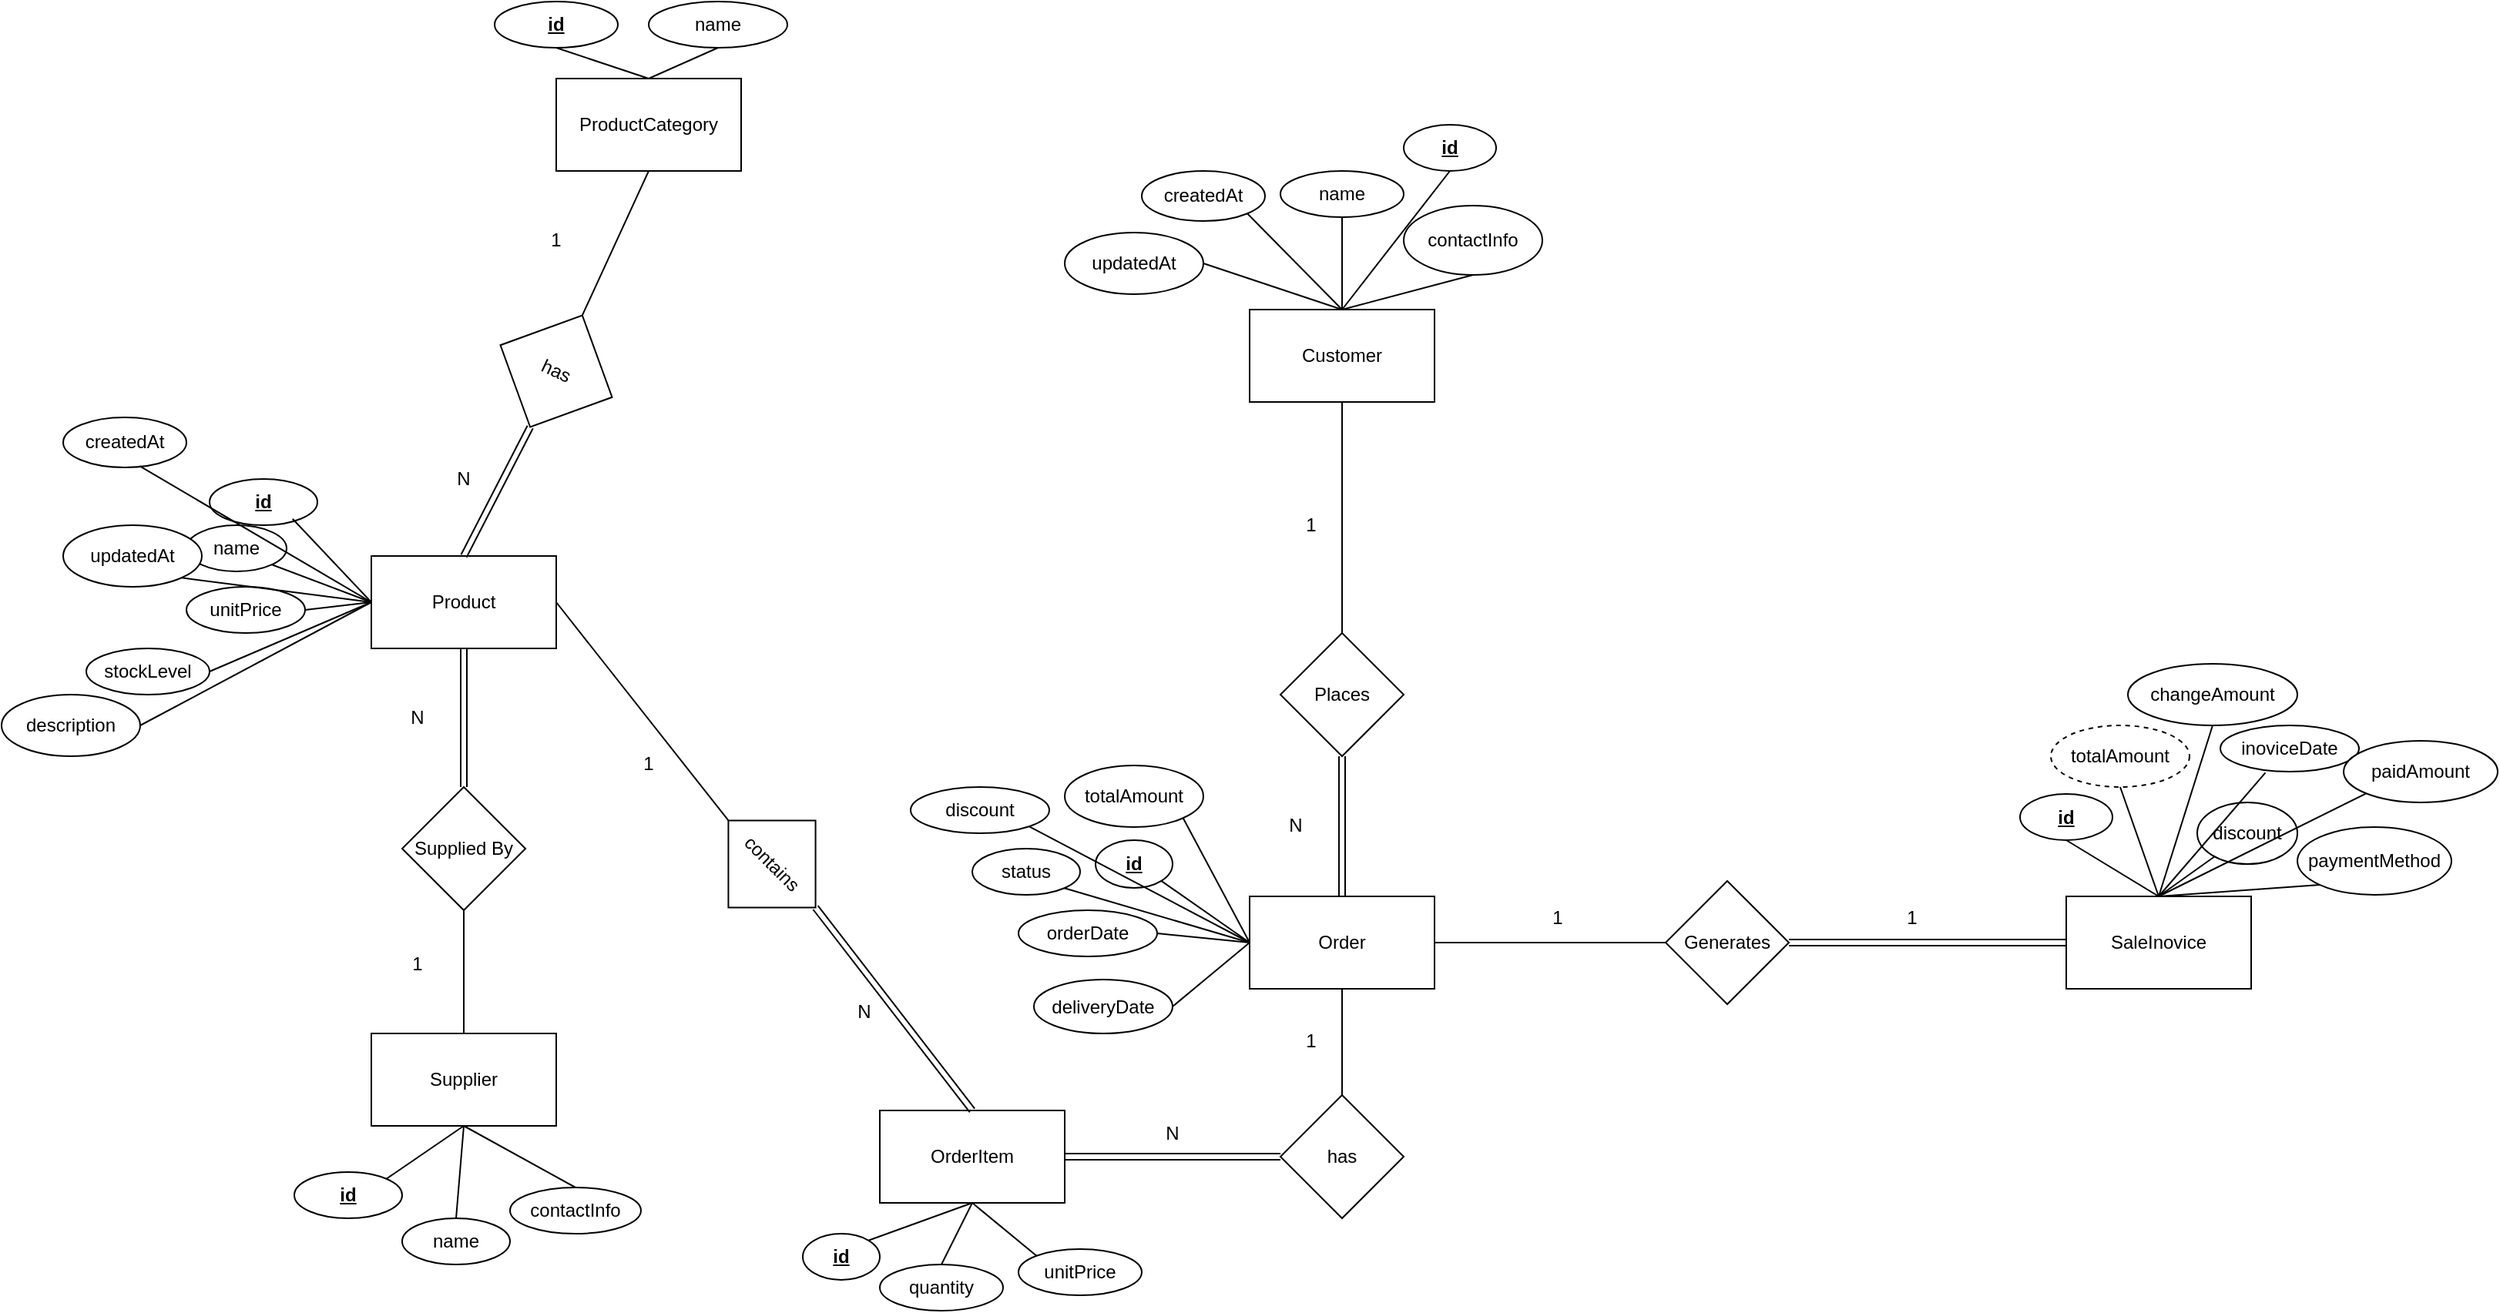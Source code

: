 <mxfile>
    <diagram id="i5YA57JeWS-5jJCg8eKy" name="Page-1">
        <mxGraphModel dx="1327" dy="877" grid="1" gridSize="10" guides="1" tooltips="1" connect="1" arrows="1" fold="1" page="1" pageScale="1" pageWidth="850" pageHeight="1100" math="0" shadow="0">
            <root>
                <mxCell id="0"/>
                <mxCell id="1" parent="0"/>
                <mxCell id="2" value="ProductCategory" style="rounded=0;whiteSpace=wrap;html=1;" vertex="1" parent="1">
                    <mxGeometry x="360" y="200" width="120" height="60" as="geometry"/>
                </mxCell>
                <mxCell id="3" value="Product" style="rounded=0;whiteSpace=wrap;html=1;" vertex="1" parent="1">
                    <mxGeometry x="240" y="510" width="120" height="60" as="geometry"/>
                </mxCell>
                <mxCell id="4" value="Supplier" style="rounded=0;whiteSpace=wrap;html=1;" vertex="1" parent="1">
                    <mxGeometry x="240" y="820" width="120" height="60" as="geometry"/>
                </mxCell>
                <mxCell id="5" value="Order" style="rounded=0;whiteSpace=wrap;html=1;" vertex="1" parent="1">
                    <mxGeometry x="810" y="731" width="120" height="60" as="geometry"/>
                </mxCell>
                <mxCell id="6" value="Customer" style="rounded=0;whiteSpace=wrap;html=1;" vertex="1" parent="1">
                    <mxGeometry x="810" y="350" width="120" height="60" as="geometry"/>
                </mxCell>
                <mxCell id="7" value="SaleInovice" style="rounded=0;whiteSpace=wrap;html=1;" vertex="1" parent="1">
                    <mxGeometry x="1340" y="731" width="120" height="60" as="geometry"/>
                </mxCell>
                <mxCell id="8" value="OrderItem" style="rounded=0;whiteSpace=wrap;html=1;" vertex="1" parent="1">
                    <mxGeometry x="570" y="870" width="120" height="60" as="geometry"/>
                </mxCell>
                <mxCell id="9" value="&lt;u&gt;&lt;b&gt;id&lt;/b&gt;&lt;/u&gt;" style="ellipse;whiteSpace=wrap;html=1;" vertex="1" parent="1">
                    <mxGeometry x="320" y="150" width="80" height="30" as="geometry"/>
                </mxCell>
                <mxCell id="10" value="name" style="ellipse;whiteSpace=wrap;html=1;" vertex="1" parent="1">
                    <mxGeometry x="420" y="150" width="90" height="30" as="geometry"/>
                </mxCell>
                <mxCell id="11" value="" style="endArrow=none;html=1;entryX=0.5;entryY=1;entryDx=0;entryDy=0;exitX=0.5;exitY=0;exitDx=0;exitDy=0;" edge="1" parent="1" source="2" target="9">
                    <mxGeometry width="50" height="50" relative="1" as="geometry">
                        <mxPoint x="230" y="230" as="sourcePoint"/>
                        <mxPoint x="280" y="180" as="targetPoint"/>
                    </mxGeometry>
                </mxCell>
                <mxCell id="12" value="" style="endArrow=none;html=1;entryX=0.5;entryY=1;entryDx=0;entryDy=0;exitX=0.5;exitY=0;exitDx=0;exitDy=0;" edge="1" parent="1" source="2" target="10">
                    <mxGeometry width="50" height="50" relative="1" as="geometry">
                        <mxPoint x="300" y="230" as="sourcePoint"/>
                        <mxPoint x="520" y="160" as="targetPoint"/>
                    </mxGeometry>
                </mxCell>
                <mxCell id="13" value="has" style="rhombus;whiteSpace=wrap;html=1;rotation=25;" vertex="1" parent="1">
                    <mxGeometry x="320" y="350" width="80" height="80" as="geometry"/>
                </mxCell>
                <mxCell id="14" value="" style="endArrow=none;html=1;entryX=0.5;entryY=1;entryDx=0;entryDy=0;exitX=0.5;exitY=0;exitDx=0;exitDy=0;" edge="1" parent="1" source="13" target="2">
                    <mxGeometry width="50" height="50" relative="1" as="geometry">
                        <mxPoint x="180" y="410" as="sourcePoint"/>
                        <mxPoint x="230" y="360" as="targetPoint"/>
                    </mxGeometry>
                </mxCell>
                <mxCell id="16" value="1" style="text;html=1;align=center;verticalAlign=middle;whiteSpace=wrap;rounded=0;" vertex="1" parent="1">
                    <mxGeometry x="330" y="290" width="60" height="30" as="geometry"/>
                </mxCell>
                <mxCell id="17" value="N" style="text;html=1;align=center;verticalAlign=middle;whiteSpace=wrap;rounded=0;" vertex="1" parent="1">
                    <mxGeometry x="270" y="445" width="60" height="30" as="geometry"/>
                </mxCell>
                <mxCell id="18" value="&lt;u&gt;&lt;b&gt;id&lt;/b&gt;&lt;/u&gt;" style="ellipse;whiteSpace=wrap;html=1;" vertex="1" parent="1">
                    <mxGeometry x="135" y="460" width="70" height="30" as="geometry"/>
                </mxCell>
                <mxCell id="19" value="name" style="ellipse;whiteSpace=wrap;html=1;" vertex="1" parent="1">
                    <mxGeometry x="120" y="490" width="65" height="30" as="geometry"/>
                </mxCell>
                <mxCell id="20" value="unitPrice" style="ellipse;whiteSpace=wrap;html=1;" vertex="1" parent="1">
                    <mxGeometry x="120" y="530" width="77" height="30" as="geometry"/>
                </mxCell>
                <mxCell id="21" value="stockLevel" style="ellipse;whiteSpace=wrap;html=1;" vertex="1" parent="1">
                    <mxGeometry x="55" y="570" width="80" height="30" as="geometry"/>
                </mxCell>
                <mxCell id="22" value="description" style="ellipse;whiteSpace=wrap;html=1;" vertex="1" parent="1">
                    <mxGeometry y="600" width="90" height="40" as="geometry"/>
                </mxCell>
                <mxCell id="23" value="" style="endArrow=none;html=1;entryX=0;entryY=0.5;entryDx=0;entryDy=0;exitX=0.77;exitY=0.862;exitDx=0;exitDy=0;exitPerimeter=0;" edge="1" parent="1" source="18" target="3">
                    <mxGeometry width="50" height="50" relative="1" as="geometry">
                        <mxPoint x="160" y="710" as="sourcePoint"/>
                        <mxPoint x="210" y="660" as="targetPoint"/>
                    </mxGeometry>
                </mxCell>
                <mxCell id="24" value="" style="endArrow=none;html=1;entryX=0;entryY=0.5;entryDx=0;entryDy=0;exitX=1;exitY=1;exitDx=0;exitDy=0;" edge="1" parent="1" source="19" target="3">
                    <mxGeometry width="50" height="50" relative="1" as="geometry">
                        <mxPoint x="220" y="700" as="sourcePoint"/>
                        <mxPoint x="270" y="650" as="targetPoint"/>
                    </mxGeometry>
                </mxCell>
                <mxCell id="25" value="" style="endArrow=none;html=1;entryX=0;entryY=0.5;entryDx=0;entryDy=0;exitX=1;exitY=0.5;exitDx=0;exitDy=0;" edge="1" parent="1" source="20" target="3">
                    <mxGeometry width="50" height="50" relative="1" as="geometry">
                        <mxPoint x="200" y="740" as="sourcePoint"/>
                        <mxPoint x="250" y="690" as="targetPoint"/>
                    </mxGeometry>
                </mxCell>
                <mxCell id="26" value="" style="endArrow=none;html=1;entryX=0;entryY=0.5;entryDx=0;entryDy=0;exitX=1;exitY=0.5;exitDx=0;exitDy=0;" edge="1" parent="1" source="21" target="3">
                    <mxGeometry width="50" height="50" relative="1" as="geometry">
                        <mxPoint x="190" y="740" as="sourcePoint"/>
                        <mxPoint x="240" y="690" as="targetPoint"/>
                    </mxGeometry>
                </mxCell>
                <mxCell id="27" value="" style="endArrow=none;html=1;entryX=0;entryY=0.5;entryDx=0;entryDy=0;exitX=1;exitY=0.5;exitDx=0;exitDy=0;" edge="1" parent="1" source="22" target="3">
                    <mxGeometry width="50" height="50" relative="1" as="geometry">
                        <mxPoint x="200" y="710" as="sourcePoint"/>
                        <mxPoint x="250" y="660" as="targetPoint"/>
                    </mxGeometry>
                </mxCell>
                <mxCell id="28" value="&lt;b&gt;&lt;u&gt;id&lt;/u&gt;&lt;/b&gt;" style="ellipse;whiteSpace=wrap;html=1;" vertex="1" parent="1">
                    <mxGeometry x="190" y="910" width="70" height="30" as="geometry"/>
                </mxCell>
                <mxCell id="29" value="" style="endArrow=none;html=1;entryX=0.5;entryY=1;entryDx=0;entryDy=0;exitX=1;exitY=0;exitDx=0;exitDy=0;" edge="1" parent="1" source="28" target="4">
                    <mxGeometry width="50" height="50" relative="1" as="geometry">
                        <mxPoint x="240" y="970" as="sourcePoint"/>
                        <mxPoint x="290" y="920" as="targetPoint"/>
                    </mxGeometry>
                </mxCell>
                <mxCell id="30" value="name" style="ellipse;whiteSpace=wrap;html=1;" vertex="1" parent="1">
                    <mxGeometry x="260" y="940" width="70" height="30" as="geometry"/>
                </mxCell>
                <mxCell id="31" value="" style="endArrow=none;html=1;entryX=0.5;entryY=1;entryDx=0;entryDy=0;exitX=0.5;exitY=0;exitDx=0;exitDy=0;" edge="1" parent="1" source="30" target="4">
                    <mxGeometry width="50" height="50" relative="1" as="geometry">
                        <mxPoint x="300" y="990" as="sourcePoint"/>
                        <mxPoint x="350" y="940" as="targetPoint"/>
                    </mxGeometry>
                </mxCell>
                <mxCell id="32" value="contactInfo" style="ellipse;whiteSpace=wrap;html=1;" vertex="1" parent="1">
                    <mxGeometry x="330" y="920" width="85" height="30" as="geometry"/>
                </mxCell>
                <mxCell id="33" value="" style="endArrow=none;html=1;exitX=0.5;exitY=0;exitDx=0;exitDy=0;entryX=0.5;entryY=1;entryDx=0;entryDy=0;" edge="1" parent="1" source="32" target="4">
                    <mxGeometry width="50" height="50" relative="1" as="geometry">
                        <mxPoint x="430" y="880" as="sourcePoint"/>
                        <mxPoint x="480" y="830" as="targetPoint"/>
                    </mxGeometry>
                </mxCell>
                <mxCell id="35" value="Supplied By" style="rhombus;whiteSpace=wrap;html=1;" vertex="1" parent="1">
                    <mxGeometry x="260" y="660" width="80" height="80" as="geometry"/>
                </mxCell>
                <mxCell id="37" value="" style="endArrow=none;html=1;entryX=0.5;entryY=1;entryDx=0;entryDy=0;exitX=0.5;exitY=0;exitDx=0;exitDy=0;" edge="1" parent="1" source="4" target="35">
                    <mxGeometry width="50" height="50" relative="1" as="geometry">
                        <mxPoint x="80" y="850" as="sourcePoint"/>
                        <mxPoint x="130" y="800" as="targetPoint"/>
                    </mxGeometry>
                </mxCell>
                <mxCell id="43" value="&lt;u&gt;&lt;b&gt;id&lt;/b&gt;&lt;/u&gt;" style="ellipse;whiteSpace=wrap;html=1;" vertex="1" parent="1">
                    <mxGeometry x="910" y="230" width="60" height="30" as="geometry"/>
                </mxCell>
                <mxCell id="44" value="" style="endArrow=none;html=1;entryX=0.5;entryY=1;entryDx=0;entryDy=0;exitX=0.5;exitY=0;exitDx=0;exitDy=0;" edge="1" parent="1" source="6" target="43">
                    <mxGeometry width="50" height="50" relative="1" as="geometry">
                        <mxPoint x="680" y="340" as="sourcePoint"/>
                        <mxPoint x="730" y="290" as="targetPoint"/>
                    </mxGeometry>
                </mxCell>
                <mxCell id="45" value="name" style="ellipse;whiteSpace=wrap;html=1;" vertex="1" parent="1">
                    <mxGeometry x="830" y="260" width="80" height="30" as="geometry"/>
                </mxCell>
                <mxCell id="46" value="" style="endArrow=none;html=1;entryX=0.5;entryY=1;entryDx=0;entryDy=0;exitX=0.5;exitY=0;exitDx=0;exitDy=0;" edge="1" parent="1" source="6" target="45">
                    <mxGeometry width="50" height="50" relative="1" as="geometry">
                        <mxPoint x="660" y="370" as="sourcePoint"/>
                        <mxPoint x="710" y="320" as="targetPoint"/>
                    </mxGeometry>
                </mxCell>
                <mxCell id="47" value="contactInfo" style="ellipse;whiteSpace=wrap;html=1;" vertex="1" parent="1">
                    <mxGeometry x="910" y="282.5" width="90" height="45" as="geometry"/>
                </mxCell>
                <mxCell id="48" value="" style="endArrow=none;html=1;entryX=0.5;entryY=1;entryDx=0;entryDy=0;exitX=0.5;exitY=0;exitDx=0;exitDy=0;" edge="1" parent="1" source="6" target="47">
                    <mxGeometry width="50" height="50" relative="1" as="geometry">
                        <mxPoint x="560" y="340" as="sourcePoint"/>
                        <mxPoint x="610" y="290" as="targetPoint"/>
                    </mxGeometry>
                </mxCell>
                <mxCell id="49" value="" style="shape=link;html=1;exitX=0.5;exitY=1;exitDx=0;exitDy=0;entryX=0.5;entryY=0;entryDx=0;entryDy=0;" edge="1" parent="1" source="13" target="3">
                    <mxGeometry width="100" relative="1" as="geometry">
                        <mxPoint x="480" y="390" as="sourcePoint"/>
                        <mxPoint x="580" y="390" as="targetPoint"/>
                    </mxGeometry>
                </mxCell>
                <mxCell id="50" value="" style="shape=link;html=1;exitX=0.5;exitY=1;exitDx=0;exitDy=0;entryX=0.5;entryY=0;entryDx=0;entryDy=0;" edge="1" parent="1" source="3" target="35">
                    <mxGeometry width="100" relative="1" as="geometry">
                        <mxPoint x="430" y="650" as="sourcePoint"/>
                        <mxPoint x="530" y="650" as="targetPoint"/>
                    </mxGeometry>
                </mxCell>
                <mxCell id="51" value="1" style="text;html=1;align=center;verticalAlign=middle;whiteSpace=wrap;rounded=0;" vertex="1" parent="1">
                    <mxGeometry x="240" y="760" width="60" height="30" as="geometry"/>
                </mxCell>
                <mxCell id="52" value="N" style="text;html=1;align=center;verticalAlign=middle;whiteSpace=wrap;rounded=0;" vertex="1" parent="1">
                    <mxGeometry x="240" y="600" width="60" height="30" as="geometry"/>
                </mxCell>
                <mxCell id="53" value="Places" style="rhombus;whiteSpace=wrap;html=1;rotation=0;" vertex="1" parent="1">
                    <mxGeometry x="830" y="560" width="80" height="80" as="geometry"/>
                </mxCell>
                <mxCell id="54" value="" style="endArrow=none;html=1;entryX=0.5;entryY=1;entryDx=0;entryDy=0;exitX=0.5;exitY=0;exitDx=0;exitDy=0;" edge="1" parent="1" source="53" target="6">
                    <mxGeometry width="50" height="50" relative="1" as="geometry">
                        <mxPoint x="570" y="660" as="sourcePoint"/>
                        <mxPoint x="620" y="610" as="targetPoint"/>
                    </mxGeometry>
                </mxCell>
                <mxCell id="56" value="1" style="text;html=1;align=center;verticalAlign=middle;whiteSpace=wrap;rounded=0;" vertex="1" parent="1">
                    <mxGeometry x="820" y="475" width="60" height="30" as="geometry"/>
                </mxCell>
                <mxCell id="57" value="N" style="text;html=1;align=center;verticalAlign=middle;whiteSpace=wrap;rounded=0;" vertex="1" parent="1">
                    <mxGeometry x="810" y="670" width="60" height="30" as="geometry"/>
                </mxCell>
                <mxCell id="58" value="contains" style="rhombus;whiteSpace=wrap;html=1;rotation=45;" vertex="1" parent="1">
                    <mxGeometry x="460" y="670" width="80" height="80" as="geometry"/>
                </mxCell>
                <mxCell id="61" value="" style="endArrow=none;html=1;entryX=0;entryY=0.5;entryDx=0;entryDy=0;exitX=1;exitY=0.5;exitDx=0;exitDy=0;" edge="1" parent="1" source="3" target="58">
                    <mxGeometry width="50" height="50" relative="1" as="geometry">
                        <mxPoint x="370" y="660" as="sourcePoint"/>
                        <mxPoint x="420" y="610" as="targetPoint"/>
                    </mxGeometry>
                </mxCell>
                <mxCell id="62" value="1" style="text;html=1;align=center;verticalAlign=middle;whiteSpace=wrap;rounded=0;" vertex="1" parent="1">
                    <mxGeometry x="390" y="630" width="60" height="30" as="geometry"/>
                </mxCell>
                <mxCell id="63" value="has" style="rhombus;whiteSpace=wrap;html=1;" vertex="1" parent="1">
                    <mxGeometry x="830" y="860" width="80" height="80" as="geometry"/>
                </mxCell>
                <mxCell id="64" value="" style="endArrow=none;html=1;entryX=0.5;entryY=1;entryDx=0;entryDy=0;" edge="1" parent="1" source="63" target="5">
                    <mxGeometry width="50" height="50" relative="1" as="geometry">
                        <mxPoint x="650" y="850" as="sourcePoint"/>
                        <mxPoint x="700" y="800" as="targetPoint"/>
                    </mxGeometry>
                </mxCell>
                <mxCell id="66" value="" style="shape=link;html=1;entryX=0;entryY=0.5;entryDx=0;entryDy=0;exitX=1;exitY=0.5;exitDx=0;exitDy=0;" edge="1" parent="1" source="8" target="63">
                    <mxGeometry width="100" relative="1" as="geometry">
                        <mxPoint x="650" y="800" as="sourcePoint"/>
                        <mxPoint x="750" y="800" as="targetPoint"/>
                    </mxGeometry>
                </mxCell>
                <mxCell id="67" value="1" style="text;html=1;align=center;verticalAlign=middle;whiteSpace=wrap;rounded=0;" vertex="1" parent="1">
                    <mxGeometry x="820" y="810" width="60" height="30" as="geometry"/>
                </mxCell>
                <mxCell id="68" value="N" style="text;html=1;align=center;verticalAlign=middle;whiteSpace=wrap;rounded=0;" vertex="1" parent="1">
                    <mxGeometry x="730" y="870" width="60" height="30" as="geometry"/>
                </mxCell>
                <mxCell id="71" value="N" style="text;html=1;align=center;verticalAlign=middle;whiteSpace=wrap;rounded=0;" vertex="1" parent="1">
                    <mxGeometry x="530" y="791" width="60" height="30" as="geometry"/>
                </mxCell>
                <mxCell id="73" value="Generates" style="rhombus;whiteSpace=wrap;html=1;" vertex="1" parent="1">
                    <mxGeometry x="1080" y="721" width="80" height="80" as="geometry"/>
                </mxCell>
                <mxCell id="74" value="" style="endArrow=none;html=1;entryX=0;entryY=0.5;entryDx=0;entryDy=0;exitX=1;exitY=0.5;exitDx=0;exitDy=0;" edge="1" parent="1" source="5" target="73">
                    <mxGeometry width="50" height="50" relative="1" as="geometry">
                        <mxPoint x="950" y="890" as="sourcePoint"/>
                        <mxPoint x="1000" y="840" as="targetPoint"/>
                    </mxGeometry>
                </mxCell>
                <mxCell id="76" value="1" style="text;html=1;align=center;verticalAlign=middle;whiteSpace=wrap;rounded=0;" vertex="1" parent="1">
                    <mxGeometry x="980" y="730" width="60" height="30" as="geometry"/>
                </mxCell>
                <mxCell id="77" value="1" style="text;html=1;align=center;verticalAlign=middle;whiteSpace=wrap;rounded=0;" vertex="1" parent="1">
                    <mxGeometry x="1210" y="730" width="60" height="30" as="geometry"/>
                </mxCell>
                <mxCell id="78" value="" style="shape=link;html=1;exitX=1;exitY=0.5;exitDx=0;exitDy=0;entryX=0.5;entryY=0;entryDx=0;entryDy=0;" edge="1" parent="1" source="58" target="8">
                    <mxGeometry width="100" relative="1" as="geometry">
                        <mxPoint x="620" y="750" as="sourcePoint"/>
                        <mxPoint x="720" y="750" as="targetPoint"/>
                    </mxGeometry>
                </mxCell>
                <mxCell id="79" value="" style="shape=link;html=1;entryX=0;entryY=0.5;entryDx=0;entryDy=0;" edge="1" parent="1" source="73" target="7">
                    <mxGeometry width="100" relative="1" as="geometry">
                        <mxPoint x="1120" y="800" as="sourcePoint"/>
                        <mxPoint x="1220" y="800" as="targetPoint"/>
                    </mxGeometry>
                </mxCell>
                <mxCell id="80" value="" style="shape=link;html=1;entryX=0.5;entryY=1;entryDx=0;entryDy=0;" edge="1" parent="1" source="5" target="53">
                    <mxGeometry width="100" relative="1" as="geometry">
                        <mxPoint x="590" y="640" as="sourcePoint"/>
                        <mxPoint x="690" y="640" as="targetPoint"/>
                    </mxGeometry>
                </mxCell>
                <mxCell id="81" value="quantity" style="ellipse;whiteSpace=wrap;html=1;" vertex="1" parent="1">
                    <mxGeometry x="570" y="970" width="80" height="30" as="geometry"/>
                </mxCell>
                <mxCell id="82" value="unitPrice" style="ellipse;whiteSpace=wrap;html=1;" vertex="1" parent="1">
                    <mxGeometry x="660" y="960" width="80" height="30" as="geometry"/>
                </mxCell>
                <mxCell id="83" value="&lt;u&gt;&lt;b&gt;id&lt;/b&gt;&lt;/u&gt;" style="ellipse;whiteSpace=wrap;html=1;" vertex="1" parent="1">
                    <mxGeometry x="520" y="950" width="50" height="30" as="geometry"/>
                </mxCell>
                <mxCell id="85" value="" style="endArrow=none;html=1;entryX=0.5;entryY=1;entryDx=0;entryDy=0;exitX=1;exitY=0;exitDx=0;exitDy=0;" edge="1" parent="1" source="83" target="8">
                    <mxGeometry width="50" height="50" relative="1" as="geometry">
                        <mxPoint x="410" y="1050" as="sourcePoint"/>
                        <mxPoint x="460" y="1000" as="targetPoint"/>
                    </mxGeometry>
                </mxCell>
                <mxCell id="86" value="" style="endArrow=none;html=1;entryX=0.5;entryY=1;entryDx=0;entryDy=0;exitX=0.5;exitY=0;exitDx=0;exitDy=0;" edge="1" parent="1" source="81" target="8">
                    <mxGeometry width="50" height="50" relative="1" as="geometry">
                        <mxPoint x="450" y="1040" as="sourcePoint"/>
                        <mxPoint x="500" y="990" as="targetPoint"/>
                    </mxGeometry>
                </mxCell>
                <mxCell id="87" value="" style="endArrow=none;html=1;entryX=0.5;entryY=1;entryDx=0;entryDy=0;exitX=0;exitY=0;exitDx=0;exitDy=0;" edge="1" parent="1" source="82" target="8">
                    <mxGeometry width="50" height="50" relative="1" as="geometry">
                        <mxPoint x="330" y="1070" as="sourcePoint"/>
                        <mxPoint x="380" y="1020" as="targetPoint"/>
                    </mxGeometry>
                </mxCell>
                <mxCell id="89" value="&lt;u&gt;&lt;b&gt;id&lt;/b&gt;&lt;/u&gt;" style="ellipse;whiteSpace=wrap;html=1;" vertex="1" parent="1">
                    <mxGeometry x="710" y="694.5" width="50" height="31" as="geometry"/>
                </mxCell>
                <mxCell id="90" value="" style="endArrow=none;html=1;entryX=0;entryY=0.5;entryDx=0;entryDy=0;exitX=1;exitY=1;exitDx=0;exitDy=0;" edge="1" parent="1" source="89" target="5">
                    <mxGeometry width="50" height="50" relative="1" as="geometry">
                        <mxPoint x="660" y="820" as="sourcePoint"/>
                        <mxPoint x="710" y="770" as="targetPoint"/>
                    </mxGeometry>
                </mxCell>
                <mxCell id="92" value="discount" style="ellipse;whiteSpace=wrap;html=1;" vertex="1" parent="1">
                    <mxGeometry x="1425" y="670" width="65" height="40" as="geometry"/>
                </mxCell>
                <mxCell id="93" value="totalAmount" style="ellipse;whiteSpace=wrap;html=1;strokeColor=default;fontFamily=Helvetica;fontSize=12;fontColor=default;fillColor=default;dashed=1" vertex="1" parent="1">
                    <mxGeometry x="1330" y="620" width="90" height="40" as="geometry"/>
                </mxCell>
                <mxCell id="94" value="orderDate" style="ellipse;whiteSpace=wrap;html=1;" vertex="1" parent="1">
                    <mxGeometry x="660" y="740" width="90" height="30" as="geometry"/>
                </mxCell>
                <mxCell id="95" value="deliveryDate" style="ellipse;whiteSpace=wrap;html=1;" vertex="1" parent="1">
                    <mxGeometry x="670" y="785" width="90" height="35" as="geometry"/>
                </mxCell>
                <mxCell id="96" value="" style="endArrow=none;html=1;entryX=0;entryY=0.5;entryDx=0;entryDy=0;exitX=1;exitY=0.5;exitDx=0;exitDy=0;" edge="1" parent="1" source="94" target="5">
                    <mxGeometry width="50" height="50" relative="1" as="geometry">
                        <mxPoint x="630" y="830" as="sourcePoint"/>
                        <mxPoint x="680" y="780" as="targetPoint"/>
                    </mxGeometry>
                </mxCell>
                <mxCell id="97" value="" style="endArrow=none;html=1;entryX=0;entryY=0.5;entryDx=0;entryDy=0;exitX=1;exitY=0.5;exitDx=0;exitDy=0;" edge="1" parent="1" source="95" target="5">
                    <mxGeometry width="50" height="50" relative="1" as="geometry">
                        <mxPoint x="780" y="880" as="sourcePoint"/>
                        <mxPoint x="830" y="830" as="targetPoint"/>
                    </mxGeometry>
                </mxCell>
                <mxCell id="99" value="&lt;b&gt;&lt;u&gt;id&lt;/u&gt;&lt;/b&gt;" style="ellipse;whiteSpace=wrap;html=1;" vertex="1" parent="1">
                    <mxGeometry x="1310" y="664.5" width="60" height="30" as="geometry"/>
                </mxCell>
                <mxCell id="100" value="" style="endArrow=none;html=1;entryX=0.5;entryY=0;entryDx=0;entryDy=0;exitX=0.5;exitY=1;exitDx=0;exitDy=0;" edge="1" parent="1" source="99" target="7">
                    <mxGeometry width="50" height="50" relative="1" as="geometry">
                        <mxPoint x="1260" y="870" as="sourcePoint"/>
                        <mxPoint x="1310" y="820" as="targetPoint"/>
                    </mxGeometry>
                </mxCell>
                <mxCell id="101" value="inoviceDate" style="ellipse;whiteSpace=wrap;html=1;" vertex="1" parent="1">
                    <mxGeometry x="1440" y="620" width="90" height="30" as="geometry"/>
                </mxCell>
                <mxCell id="102" value="paidAmount" style="ellipse;whiteSpace=wrap;html=1;" vertex="1" parent="1">
                    <mxGeometry x="1520" y="630" width="100" height="40" as="geometry"/>
                </mxCell>
                <mxCell id="103" value="changeAmount" style="ellipse;whiteSpace=wrap;html=1;" vertex="1" parent="1">
                    <mxGeometry x="1380" y="580" width="110" height="40" as="geometry"/>
                </mxCell>
                <mxCell id="104" value="paymentMethod" style="ellipse;whiteSpace=wrap;html=1;" vertex="1" parent="1">
                    <mxGeometry x="1490" y="686" width="100" height="44" as="geometry"/>
                </mxCell>
                <mxCell id="105" value="" style="endArrow=none;html=1;entryX=0.5;entryY=1;entryDx=0;entryDy=0;exitX=0.5;exitY=0;exitDx=0;exitDy=0;" edge="1" parent="1" source="7" target="93">
                    <mxGeometry width="50" height="50" relative="1" as="geometry">
                        <mxPoint x="1440" y="720" as="sourcePoint"/>
                        <mxPoint x="1490" y="670" as="targetPoint"/>
                    </mxGeometry>
                </mxCell>
                <mxCell id="106" value="" style="endArrow=none;html=1;entryX=0.5;entryY=1;entryDx=0;entryDy=0;exitX=0.5;exitY=0;exitDx=0;exitDy=0;" edge="1" parent="1" source="7" target="103">
                    <mxGeometry width="50" height="50" relative="1" as="geometry">
                        <mxPoint x="1480" y="720" as="sourcePoint"/>
                        <mxPoint x="1530" y="670" as="targetPoint"/>
                    </mxGeometry>
                </mxCell>
                <mxCell id="107" value="" style="endArrow=none;html=1;entryX=0;entryY=1;entryDx=0;entryDy=0;exitX=0.5;exitY=0;exitDx=0;exitDy=0;" edge="1" parent="1" source="7" target="104">
                    <mxGeometry width="50" height="50" relative="1" as="geometry">
                        <mxPoint x="1480" y="870" as="sourcePoint"/>
                        <mxPoint x="1530" y="820" as="targetPoint"/>
                    </mxGeometry>
                </mxCell>
                <mxCell id="108" value="" style="endArrow=none;html=1;exitX=0.5;exitY=0;exitDx=0;exitDy=0;" edge="1" parent="1" source="7" target="92">
                    <mxGeometry width="50" height="50" relative="1" as="geometry">
                        <mxPoint x="1130" y="640" as="sourcePoint"/>
                        <mxPoint x="1510" y="620" as="targetPoint"/>
                    </mxGeometry>
                </mxCell>
                <mxCell id="109" value="" style="endArrow=none;html=1;entryX=0;entryY=1;entryDx=0;entryDy=0;exitX=0.5;exitY=0;exitDx=0;exitDy=0;" edge="1" parent="1" source="7" target="102">
                    <mxGeometry width="50" height="50" relative="1" as="geometry">
                        <mxPoint x="1130" y="660" as="sourcePoint"/>
                        <mxPoint x="1180" y="610" as="targetPoint"/>
                    </mxGeometry>
                </mxCell>
                <mxCell id="110" value="" style="endArrow=none;html=1;entryX=0.325;entryY=1.024;entryDx=0;entryDy=0;entryPerimeter=0;exitX=0.5;exitY=0;exitDx=0;exitDy=0;" edge="1" parent="1" source="7" target="101">
                    <mxGeometry width="50" height="50" relative="1" as="geometry">
                        <mxPoint x="1210" y="630" as="sourcePoint"/>
                        <mxPoint x="1260" y="580" as="targetPoint"/>
                    </mxGeometry>
                </mxCell>
                <mxCell id="111" value="status" style="ellipse;whiteSpace=wrap;html=1;" vertex="1" parent="1">
                    <mxGeometry x="630" y="700" width="70" height="30" as="geometry"/>
                </mxCell>
                <mxCell id="112" value="" style="endArrow=none;html=1;exitX=0;exitY=0.5;exitDx=0;exitDy=0;entryX=1;entryY=1;entryDx=0;entryDy=0;" edge="1" parent="1" source="5" target="111">
                    <mxGeometry width="50" height="50" relative="1" as="geometry">
                        <mxPoint x="580" y="760" as="sourcePoint"/>
                        <mxPoint x="630" y="710" as="targetPoint"/>
                    </mxGeometry>
                </mxCell>
                <mxCell id="113" value="totalAmount" style="ellipse;whiteSpace=wrap;html=1;" vertex="1" parent="1">
                    <mxGeometry x="690" y="646" width="90" height="40" as="geometry"/>
                </mxCell>
                <mxCell id="114" value="discount" style="ellipse;whiteSpace=wrap;html=1;" vertex="1" parent="1">
                    <mxGeometry x="590" y="660" width="90" height="30" as="geometry"/>
                </mxCell>
                <mxCell id="115" value="" style="endArrow=none;html=1;exitX=0;exitY=0.5;exitDx=0;exitDy=0;entryX=1;entryY=1;entryDx=0;entryDy=0;" edge="1" parent="1" source="5" target="113">
                    <mxGeometry width="50" height="50" relative="1" as="geometry">
                        <mxPoint x="690" y="640" as="sourcePoint"/>
                        <mxPoint x="740" y="590" as="targetPoint"/>
                    </mxGeometry>
                </mxCell>
                <mxCell id="116" value="" style="endArrow=none;html=1;exitX=0;exitY=0.5;exitDx=0;exitDy=0;entryX=1;entryY=1;entryDx=0;entryDy=0;" edge="1" parent="1" source="5" target="114">
                    <mxGeometry width="50" height="50" relative="1" as="geometry">
                        <mxPoint x="630" y="790" as="sourcePoint"/>
                        <mxPoint x="680" y="740" as="targetPoint"/>
                    </mxGeometry>
                </mxCell>
                <mxCell id="117" value="createdAt" style="ellipse;whiteSpace=wrap;html=1;" vertex="1" parent="1">
                    <mxGeometry x="740" y="260" width="80" height="32.5" as="geometry"/>
                </mxCell>
                <mxCell id="118" value="" style="endArrow=none;html=1;exitX=0.5;exitY=0;exitDx=0;exitDy=0;entryX=1;entryY=1;entryDx=0;entryDy=0;" edge="1" parent="1" source="6" target="117">
                    <mxGeometry width="50" height="50" relative="1" as="geometry">
                        <mxPoint x="650" y="410" as="sourcePoint"/>
                        <mxPoint x="700" y="360" as="targetPoint"/>
                    </mxGeometry>
                </mxCell>
                <mxCell id="119" value="updatedAt" style="ellipse;whiteSpace=wrap;html=1;" vertex="1" parent="1">
                    <mxGeometry x="690" y="300" width="90" height="40" as="geometry"/>
                </mxCell>
                <mxCell id="120" value="" style="endArrow=none;html=1;entryX=0.5;entryY=0;entryDx=0;entryDy=0;exitX=1;exitY=0.5;exitDx=0;exitDy=0;" edge="1" parent="1" source="119" target="6">
                    <mxGeometry width="50" height="50" relative="1" as="geometry">
                        <mxPoint x="720" y="420" as="sourcePoint"/>
                        <mxPoint x="770" y="370" as="targetPoint"/>
                    </mxGeometry>
                </mxCell>
                <mxCell id="122" value="createdAt" style="ellipse;whiteSpace=wrap;html=1;" vertex="1" parent="1">
                    <mxGeometry x="40" y="420" width="80" height="32.5" as="geometry"/>
                </mxCell>
                <mxCell id="123" value="updatedAt" style="ellipse;whiteSpace=wrap;html=1;" vertex="1" parent="1">
                    <mxGeometry x="40" y="490" width="90" height="40" as="geometry"/>
                </mxCell>
                <mxCell id="125" value="" style="endArrow=none;html=1;exitX=0;exitY=0.5;exitDx=0;exitDy=0;entryX=1;entryY=1;entryDx=0;entryDy=0;" edge="1" parent="1" source="3" target="123">
                    <mxGeometry width="50" height="50" relative="1" as="geometry">
                        <mxPoint x="-20" y="500" as="sourcePoint"/>
                        <mxPoint x="30" y="450" as="targetPoint"/>
                    </mxGeometry>
                </mxCell>
                <mxCell id="126" value="" style="endArrow=none;html=1;exitX=0;exitY=0.5;exitDx=0;exitDy=0;entryX=0.62;entryY=0.972;entryDx=0;entryDy=0;entryPerimeter=0;" edge="1" parent="1" source="3" target="122">
                    <mxGeometry width="50" height="50" relative="1" as="geometry">
                        <mxPoint x="60" y="440" as="sourcePoint"/>
                        <mxPoint x="110" y="390" as="targetPoint"/>
                    </mxGeometry>
                </mxCell>
            </root>
        </mxGraphModel>
    </diagram>
</mxfile>